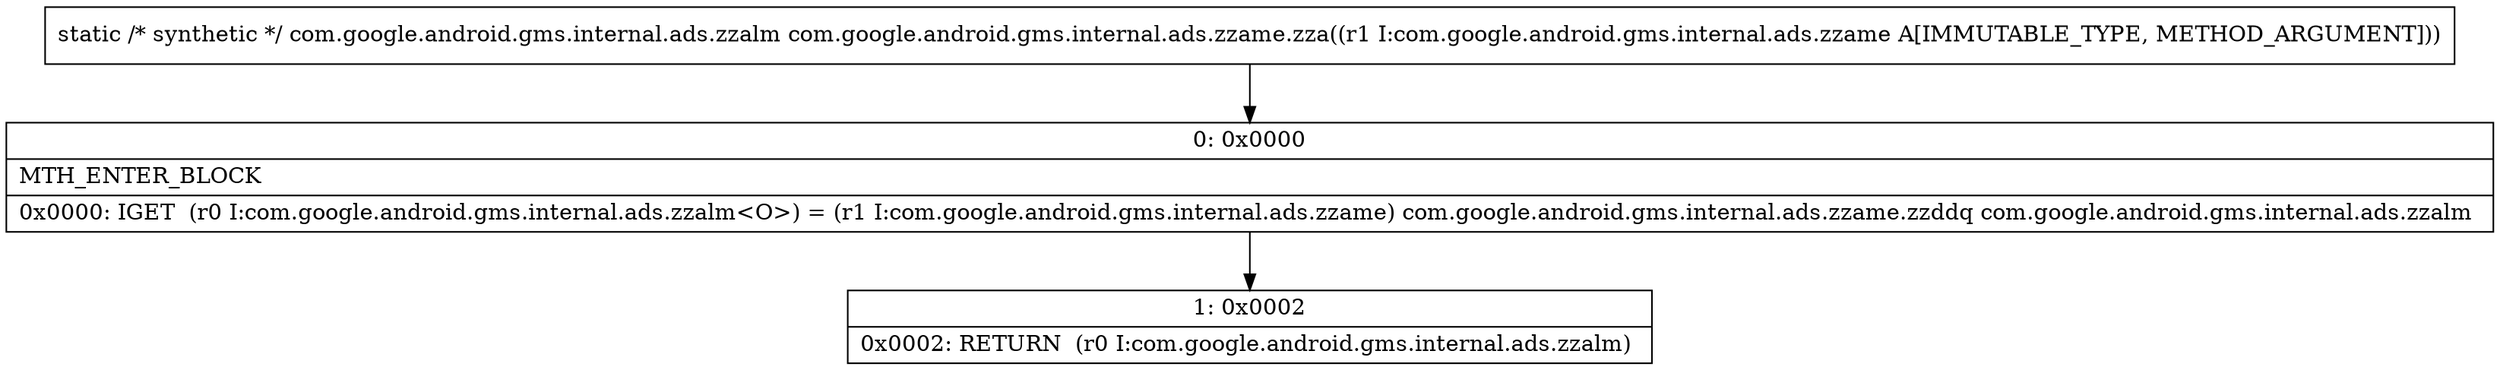 digraph "CFG forcom.google.android.gms.internal.ads.zzame.zza(Lcom\/google\/android\/gms\/internal\/ads\/zzame;)Lcom\/google\/android\/gms\/internal\/ads\/zzalm;" {
Node_0 [shape=record,label="{0\:\ 0x0000|MTH_ENTER_BLOCK\l|0x0000: IGET  (r0 I:com.google.android.gms.internal.ads.zzalm\<O\>) = (r1 I:com.google.android.gms.internal.ads.zzame) com.google.android.gms.internal.ads.zzame.zzddq com.google.android.gms.internal.ads.zzalm \l}"];
Node_1 [shape=record,label="{1\:\ 0x0002|0x0002: RETURN  (r0 I:com.google.android.gms.internal.ads.zzalm) \l}"];
MethodNode[shape=record,label="{static \/* synthetic *\/ com.google.android.gms.internal.ads.zzalm com.google.android.gms.internal.ads.zzame.zza((r1 I:com.google.android.gms.internal.ads.zzame A[IMMUTABLE_TYPE, METHOD_ARGUMENT])) }"];
MethodNode -> Node_0;
Node_0 -> Node_1;
}

